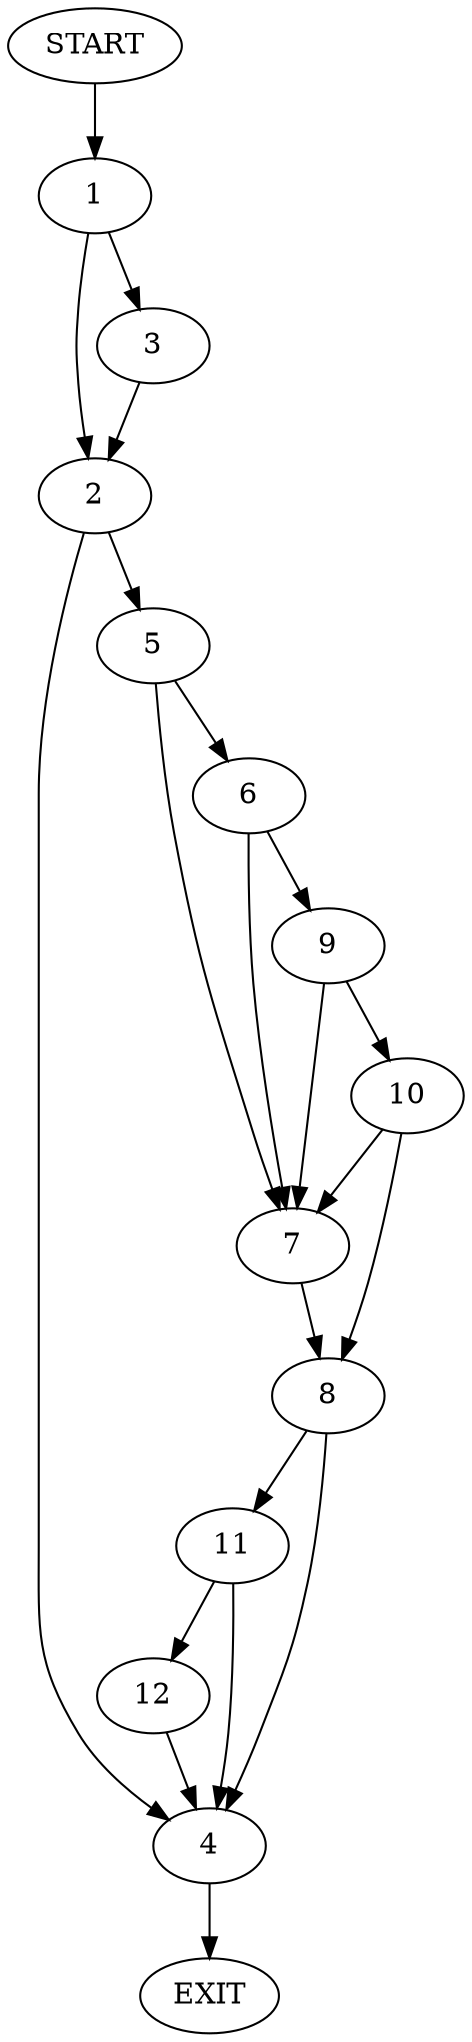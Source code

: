 digraph {
0 [label="START"]
13 [label="EXIT"]
0 -> 1
1 -> 2
1 -> 3
3 -> 2
2 -> 4
2 -> 5
5 -> 6
5 -> 7
4 -> 13
7 -> 8
6 -> 9
6 -> 7
9 -> 10
9 -> 7
10 -> 8
10 -> 7
8 -> 4
8 -> 11
11 -> 4
11 -> 12
12 -> 4
}
